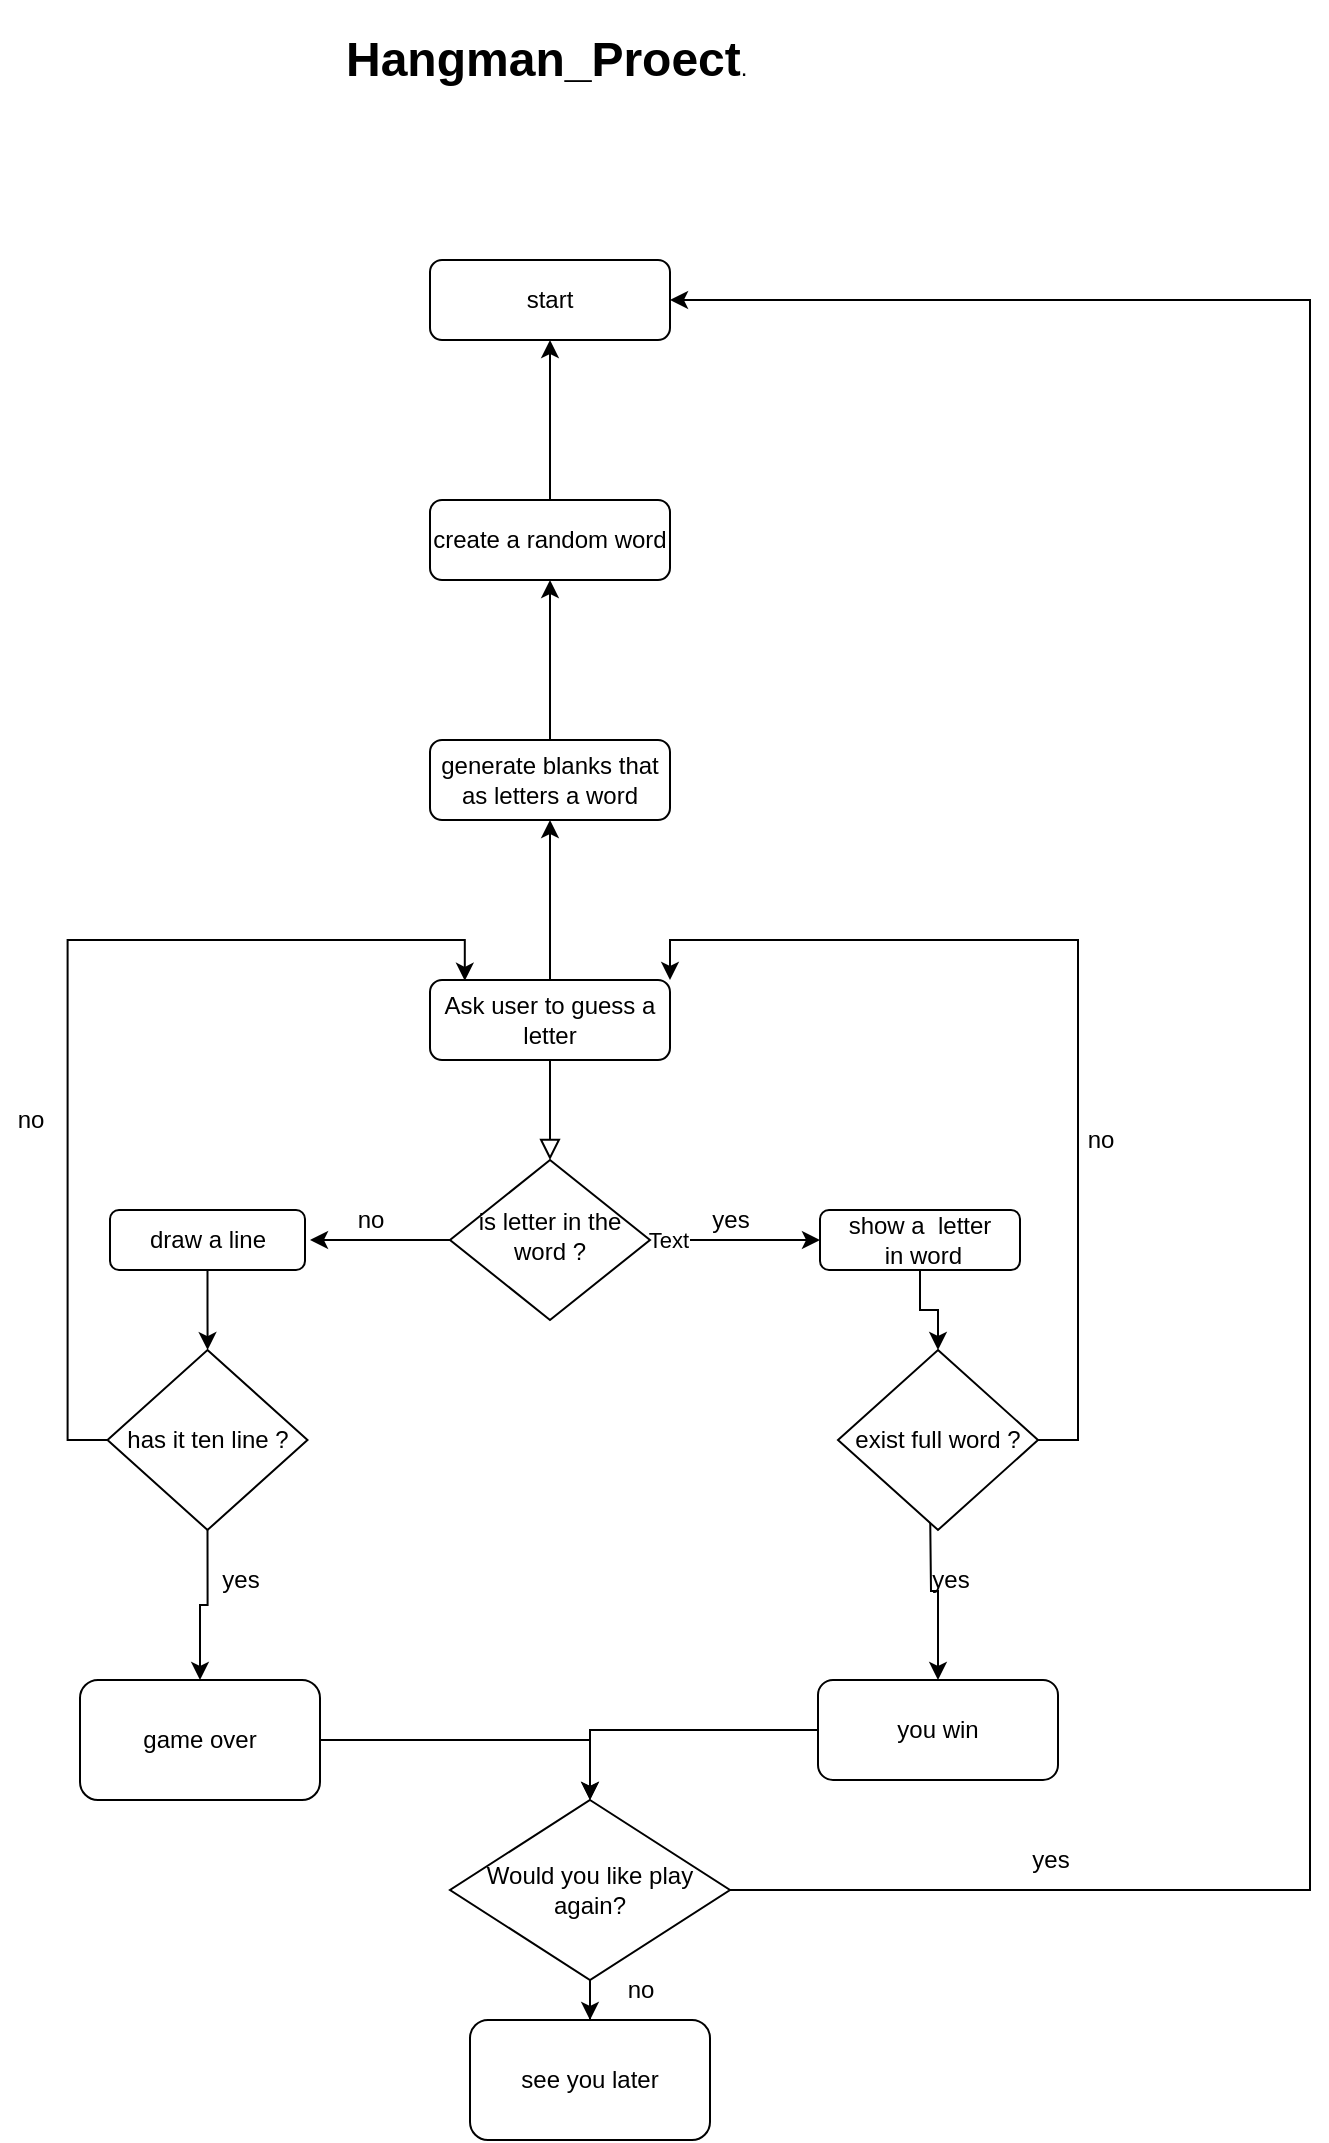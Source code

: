 <mxfile version="14.5.7" type="device"><diagram id="C5RBs43oDa-KdzZeNtuy" name="Page-1"><mxGraphModel dx="1865" dy="1749" grid="1" gridSize="10" guides="1" tooltips="1" connect="1" arrows="1" fold="1" page="1" pageScale="1" pageWidth="827" pageHeight="1169" math="0" shadow="0"><root><mxCell id="WIyWlLk6GJQsqaUBKTNV-0"/><mxCell id="WIyWlLk6GJQsqaUBKTNV-1" parent="WIyWlLk6GJQsqaUBKTNV-0"/><mxCell id="WIyWlLk6GJQsqaUBKTNV-2" value="" style="rounded=0;html=1;jettySize=auto;orthogonalLoop=1;fontSize=11;endArrow=block;endFill=0;endSize=8;strokeWidth=1;shadow=0;labelBackgroundColor=none;edgeStyle=orthogonalEdgeStyle;" parent="WIyWlLk6GJQsqaUBKTNV-1" source="WIyWlLk6GJQsqaUBKTNV-3" target="WIyWlLk6GJQsqaUBKTNV-6" edge="1"><mxGeometry relative="1" as="geometry"/></mxCell><mxCell id="iwbwjt3wtXFpBqfHZzi3-38" value="" style="edgeStyle=orthogonalEdgeStyle;rounded=0;orthogonalLoop=1;jettySize=auto;html=1;" edge="1" parent="WIyWlLk6GJQsqaUBKTNV-1" source="WIyWlLk6GJQsqaUBKTNV-3" target="iwbwjt3wtXFpBqfHZzi3-37"><mxGeometry relative="1" as="geometry"/></mxCell><mxCell id="WIyWlLk6GJQsqaUBKTNV-3" value="Ask user to guess a letter" style="rounded=1;whiteSpace=wrap;html=1;fontSize=12;glass=0;strokeWidth=1;shadow=0;" parent="WIyWlLk6GJQsqaUBKTNV-1" vertex="1"><mxGeometry x="160" y="80" width="120" height="40" as="geometry"/></mxCell><mxCell id="iwbwjt3wtXFpBqfHZzi3-45" value="" style="edgeStyle=orthogonalEdgeStyle;rounded=0;orthogonalLoop=1;jettySize=auto;html=1;" edge="1" parent="WIyWlLk6GJQsqaUBKTNV-1" source="WIyWlLk6GJQsqaUBKTNV-6"><mxGeometry relative="1" as="geometry"><mxPoint x="100" y="210" as="targetPoint"/></mxGeometry></mxCell><mxCell id="iwbwjt3wtXFpBqfHZzi3-48" value="" style="edgeStyle=orthogonalEdgeStyle;rounded=0;orthogonalLoop=1;jettySize=auto;html=1;" edge="1" parent="WIyWlLk6GJQsqaUBKTNV-1" source="WIyWlLk6GJQsqaUBKTNV-6" target="iwbwjt3wtXFpBqfHZzi3-47"><mxGeometry relative="1" as="geometry"/></mxCell><mxCell id="iwbwjt3wtXFpBqfHZzi3-49" value="Text" style="edgeLabel;html=1;align=center;verticalAlign=middle;resizable=0;points=[];" vertex="1" connectable="0" parent="iwbwjt3wtXFpBqfHZzi3-48"><mxGeometry x="-0.783" relative="1" as="geometry"><mxPoint as="offset"/></mxGeometry></mxCell><mxCell id="WIyWlLk6GJQsqaUBKTNV-6" value="is letter in the word ?" style="rhombus;whiteSpace=wrap;html=1;shadow=0;fontFamily=Helvetica;fontSize=12;align=center;strokeWidth=1;spacing=6;spacingTop=-4;" parent="WIyWlLk6GJQsqaUBKTNV-1" vertex="1"><mxGeometry x="170" y="170" width="100" height="80" as="geometry"/></mxCell><mxCell id="iwbwjt3wtXFpBqfHZzi3-1" value="no" style="text;html=1;align=center;verticalAlign=middle;resizable=0;points=[];autosize=1;" vertex="1" parent="WIyWlLk6GJQsqaUBKTNV-1"><mxGeometry x="115" y="190" width="30" height="20" as="geometry"/></mxCell><mxCell id="iwbwjt3wtXFpBqfHZzi3-30" style="edgeStyle=orthogonalEdgeStyle;rounded=0;orthogonalLoop=1;jettySize=auto;html=1;exitX=1;exitY=0.5;exitDx=0;exitDy=0;entryX=0.5;entryY=0;entryDx=0;entryDy=0;" edge="1" parent="WIyWlLk6GJQsqaUBKTNV-1" source="iwbwjt3wtXFpBqfHZzi3-16" target="iwbwjt3wtXFpBqfHZzi3-28"><mxGeometry relative="1" as="geometry"/></mxCell><mxCell id="iwbwjt3wtXFpBqfHZzi3-16" value="game over" style="rounded=1;whiteSpace=wrap;html=1;" vertex="1" parent="WIyWlLk6GJQsqaUBKTNV-1"><mxGeometry x="-15" y="430" width="120" height="60" as="geometry"/></mxCell><mxCell id="iwbwjt3wtXFpBqfHZzi3-17" value="yes" style="text;html=1;align=center;verticalAlign=middle;resizable=0;points=[];autosize=1;" vertex="1" parent="WIyWlLk6GJQsqaUBKTNV-1"><mxGeometry x="50" y="370" width="30" height="20" as="geometry"/></mxCell><mxCell id="iwbwjt3wtXFpBqfHZzi3-27" style="edgeStyle=orthogonalEdgeStyle;rounded=0;orthogonalLoop=1;jettySize=auto;html=1;entryX=0.5;entryY=0;entryDx=0;entryDy=0;" edge="1" parent="WIyWlLk6GJQsqaUBKTNV-1" target="iwbwjt3wtXFpBqfHZzi3-25"><mxGeometry relative="1" as="geometry"><mxPoint x="410" y="340" as="sourcePoint"/></mxGeometry></mxCell><mxCell id="iwbwjt3wtXFpBqfHZzi3-29" style="edgeStyle=orthogonalEdgeStyle;rounded=0;orthogonalLoop=1;jettySize=auto;html=1;" edge="1" parent="WIyWlLk6GJQsqaUBKTNV-1" source="iwbwjt3wtXFpBqfHZzi3-25" target="iwbwjt3wtXFpBqfHZzi3-28"><mxGeometry relative="1" as="geometry"/></mxCell><mxCell id="iwbwjt3wtXFpBqfHZzi3-25" value="you win" style="rounded=1;whiteSpace=wrap;html=1;" vertex="1" parent="WIyWlLk6GJQsqaUBKTNV-1"><mxGeometry x="354" y="430" width="120" height="50" as="geometry"/></mxCell><mxCell id="iwbwjt3wtXFpBqfHZzi3-34" style="edgeStyle=orthogonalEdgeStyle;rounded=0;orthogonalLoop=1;jettySize=auto;html=1;exitX=0.5;exitY=1;exitDx=0;exitDy=0;" edge="1" parent="WIyWlLk6GJQsqaUBKTNV-1" source="iwbwjt3wtXFpBqfHZzi3-28" target="iwbwjt3wtXFpBqfHZzi3-35"><mxGeometry relative="1" as="geometry"><mxPoint x="240" y="630" as="targetPoint"/></mxGeometry></mxCell><mxCell id="iwbwjt3wtXFpBqfHZzi3-56" style="edgeStyle=orthogonalEdgeStyle;rounded=0;orthogonalLoop=1;jettySize=auto;html=1;entryX=1;entryY=0.5;entryDx=0;entryDy=0;" edge="1" parent="WIyWlLk6GJQsqaUBKTNV-1" source="iwbwjt3wtXFpBqfHZzi3-28" target="iwbwjt3wtXFpBqfHZzi3-41"><mxGeometry relative="1" as="geometry"><mxPoint x="580" y="-250" as="targetPoint"/><Array as="points"><mxPoint x="600" y="535"/><mxPoint x="600" y="-260"/></Array></mxGeometry></mxCell><mxCell id="iwbwjt3wtXFpBqfHZzi3-28" value="Would you like play again?" style="rhombus;whiteSpace=wrap;html=1;" vertex="1" parent="WIyWlLk6GJQsqaUBKTNV-1"><mxGeometry x="170" y="490" width="140" height="90" as="geometry"/></mxCell><mxCell id="iwbwjt3wtXFpBqfHZzi3-35" value="see you later" style="rounded=1;whiteSpace=wrap;html=1;" vertex="1" parent="WIyWlLk6GJQsqaUBKTNV-1"><mxGeometry x="180" y="600" width="120" height="60" as="geometry"/></mxCell><mxCell id="iwbwjt3wtXFpBqfHZzi3-36" value="no" style="text;html=1;align=center;verticalAlign=middle;resizable=0;points=[];autosize=1;" vertex="1" parent="WIyWlLk6GJQsqaUBKTNV-1"><mxGeometry x="250" y="575" width="30" height="20" as="geometry"/></mxCell><mxCell id="iwbwjt3wtXFpBqfHZzi3-40" value="" style="edgeStyle=orthogonalEdgeStyle;rounded=0;orthogonalLoop=1;jettySize=auto;html=1;" edge="1" parent="WIyWlLk6GJQsqaUBKTNV-1" source="iwbwjt3wtXFpBqfHZzi3-37" target="iwbwjt3wtXFpBqfHZzi3-39"><mxGeometry relative="1" as="geometry"/></mxCell><mxCell id="iwbwjt3wtXFpBqfHZzi3-37" value="generate blanks that as letters a word" style="rounded=1;whiteSpace=wrap;html=1;fontSize=12;glass=0;strokeWidth=1;shadow=0;" vertex="1" parent="WIyWlLk6GJQsqaUBKTNV-1"><mxGeometry x="160" y="-40" width="120" height="40" as="geometry"/></mxCell><mxCell id="iwbwjt3wtXFpBqfHZzi3-42" value="" style="edgeStyle=orthogonalEdgeStyle;rounded=0;orthogonalLoop=1;jettySize=auto;html=1;" edge="1" parent="WIyWlLk6GJQsqaUBKTNV-1" source="iwbwjt3wtXFpBqfHZzi3-39" target="iwbwjt3wtXFpBqfHZzi3-41"><mxGeometry relative="1" as="geometry"/></mxCell><mxCell id="iwbwjt3wtXFpBqfHZzi3-39" value="create a random word" style="rounded=1;whiteSpace=wrap;html=1;fontSize=12;glass=0;strokeWidth=1;shadow=0;" vertex="1" parent="WIyWlLk6GJQsqaUBKTNV-1"><mxGeometry x="160" y="-160" width="120" height="40" as="geometry"/></mxCell><mxCell id="iwbwjt3wtXFpBqfHZzi3-41" value="start" style="rounded=1;whiteSpace=wrap;html=1;fontSize=12;glass=0;strokeWidth=1;shadow=0;" vertex="1" parent="WIyWlLk6GJQsqaUBKTNV-1"><mxGeometry x="160" y="-280" width="120" height="40" as="geometry"/></mxCell><mxCell id="iwbwjt3wtXFpBqfHZzi3-44" value="yes" style="text;html=1;align=center;verticalAlign=middle;resizable=0;points=[];autosize=1;" vertex="1" parent="WIyWlLk6GJQsqaUBKTNV-1"><mxGeometry x="295" y="190" width="30" height="20" as="geometry"/></mxCell><mxCell id="iwbwjt3wtXFpBqfHZzi3-55" value="" style="edgeStyle=orthogonalEdgeStyle;rounded=0;orthogonalLoop=1;jettySize=auto;html=1;" edge="1" parent="WIyWlLk6GJQsqaUBKTNV-1" source="iwbwjt3wtXFpBqfHZzi3-46" target="iwbwjt3wtXFpBqfHZzi3-53"><mxGeometry relative="1" as="geometry"/></mxCell><mxCell id="iwbwjt3wtXFpBqfHZzi3-46" value="draw a line" style="rounded=1;whiteSpace=wrap;html=1;" vertex="1" parent="WIyWlLk6GJQsqaUBKTNV-1"><mxGeometry y="195" width="97.5" height="30" as="geometry"/></mxCell><mxCell id="iwbwjt3wtXFpBqfHZzi3-51" value="" style="edgeStyle=orthogonalEdgeStyle;rounded=0;orthogonalLoop=1;jettySize=auto;html=1;" edge="1" parent="WIyWlLk6GJQsqaUBKTNV-1" source="iwbwjt3wtXFpBqfHZzi3-47" target="iwbwjt3wtXFpBqfHZzi3-50"><mxGeometry relative="1" as="geometry"/></mxCell><mxCell id="iwbwjt3wtXFpBqfHZzi3-47" value="&lt;span&gt;show a&amp;nbsp; letter&lt;/span&gt;&lt;br&gt;&lt;span&gt;&amp;nbsp;in word&lt;/span&gt;" style="rounded=1;whiteSpace=wrap;html=1;" vertex="1" parent="WIyWlLk6GJQsqaUBKTNV-1"><mxGeometry x="355" y="195" width="100" height="30" as="geometry"/></mxCell><mxCell id="iwbwjt3wtXFpBqfHZzi3-66" style="edgeStyle=orthogonalEdgeStyle;rounded=0;orthogonalLoop=1;jettySize=auto;html=1;exitX=1;exitY=0.5;exitDx=0;exitDy=0;entryX=1;entryY=0;entryDx=0;entryDy=0;" edge="1" parent="WIyWlLk6GJQsqaUBKTNV-1" source="iwbwjt3wtXFpBqfHZzi3-50" target="WIyWlLk6GJQsqaUBKTNV-3"><mxGeometry relative="1" as="geometry"/></mxCell><mxCell id="iwbwjt3wtXFpBqfHZzi3-50" value="&lt;span&gt;exist full word ?&lt;/span&gt;" style="rhombus;whiteSpace=wrap;html=1;" vertex="1" parent="WIyWlLk6GJQsqaUBKTNV-1"><mxGeometry x="364" y="265" width="100" height="90" as="geometry"/></mxCell><mxCell id="iwbwjt3wtXFpBqfHZzi3-52" value="yes" style="text;html=1;align=center;verticalAlign=middle;resizable=0;points=[];autosize=1;" vertex="1" parent="WIyWlLk6GJQsqaUBKTNV-1"><mxGeometry x="405" y="370" width="30" height="20" as="geometry"/></mxCell><mxCell id="iwbwjt3wtXFpBqfHZzi3-54" style="edgeStyle=orthogonalEdgeStyle;rounded=0;orthogonalLoop=1;jettySize=auto;html=1;exitX=0.5;exitY=1;exitDx=0;exitDy=0;entryX=0.5;entryY=0;entryDx=0;entryDy=0;" edge="1" parent="WIyWlLk6GJQsqaUBKTNV-1" source="iwbwjt3wtXFpBqfHZzi3-53" target="iwbwjt3wtXFpBqfHZzi3-16"><mxGeometry relative="1" as="geometry"/></mxCell><mxCell id="iwbwjt3wtXFpBqfHZzi3-64" style="edgeStyle=orthogonalEdgeStyle;rounded=0;orthogonalLoop=1;jettySize=auto;html=1;exitX=0;exitY=0.5;exitDx=0;exitDy=0;entryX=0.145;entryY=0.01;entryDx=0;entryDy=0;entryPerimeter=0;" edge="1" parent="WIyWlLk6GJQsqaUBKTNV-1" source="iwbwjt3wtXFpBqfHZzi3-53" target="WIyWlLk6GJQsqaUBKTNV-3"><mxGeometry relative="1" as="geometry"/></mxCell><mxCell id="iwbwjt3wtXFpBqfHZzi3-53" value="&lt;span&gt;has it ten line ?&lt;/span&gt;" style="rhombus;whiteSpace=wrap;html=1;" vertex="1" parent="WIyWlLk6GJQsqaUBKTNV-1"><mxGeometry x="-1.25" y="265" width="100" height="90" as="geometry"/></mxCell><mxCell id="iwbwjt3wtXFpBqfHZzi3-58" value="&lt;h1&gt;&lt;span&gt;Hangman_Proect&lt;/span&gt;&lt;span style=&quot;font-size: 12px ; font-weight: normal&quot;&gt;.&lt;/span&gt;&lt;br&gt;&lt;/h1&gt;" style="text;html=1;strokeColor=none;fillColor=none;spacing=5;spacingTop=-20;whiteSpace=wrap;overflow=hidden;rounded=0;" vertex="1" parent="WIyWlLk6GJQsqaUBKTNV-1"><mxGeometry x="112.5" y="-400" width="215" height="50" as="geometry"/></mxCell><mxCell id="iwbwjt3wtXFpBqfHZzi3-60" value="yes" style="text;html=1;align=center;verticalAlign=middle;resizable=0;points=[];autosize=1;" vertex="1" parent="WIyWlLk6GJQsqaUBKTNV-1"><mxGeometry x="455" y="510" width="30" height="20" as="geometry"/></mxCell><mxCell id="iwbwjt3wtXFpBqfHZzi3-65" value="no" style="text;html=1;align=center;verticalAlign=middle;resizable=0;points=[];autosize=1;" vertex="1" parent="WIyWlLk6GJQsqaUBKTNV-1"><mxGeometry x="-55" y="140" width="30" height="20" as="geometry"/></mxCell><mxCell id="iwbwjt3wtXFpBqfHZzi3-67" value="no" style="text;html=1;align=center;verticalAlign=middle;resizable=0;points=[];autosize=1;" vertex="1" parent="WIyWlLk6GJQsqaUBKTNV-1"><mxGeometry x="480" y="150" width="30" height="20" as="geometry"/></mxCell></root></mxGraphModel></diagram></mxfile>